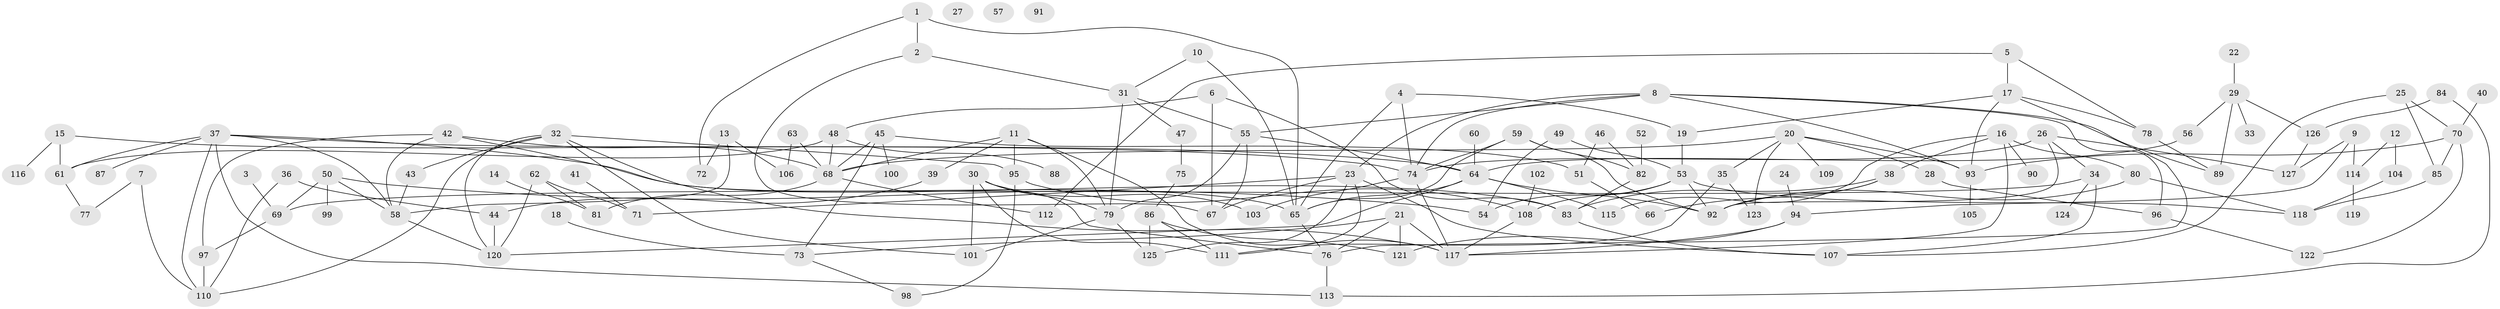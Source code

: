 // Generated by graph-tools (version 1.1) at 2025/25/03/09/25 03:25:18]
// undirected, 127 vertices, 201 edges
graph export_dot {
graph [start="1"]
  node [color=gray90,style=filled];
  1;
  2;
  3;
  4;
  5;
  6;
  7;
  8;
  9;
  10;
  11;
  12;
  13;
  14;
  15;
  16;
  17;
  18;
  19;
  20;
  21;
  22;
  23;
  24;
  25;
  26;
  27;
  28;
  29;
  30;
  31;
  32;
  33;
  34;
  35;
  36;
  37;
  38;
  39;
  40;
  41;
  42;
  43;
  44;
  45;
  46;
  47;
  48;
  49;
  50;
  51;
  52;
  53;
  54;
  55;
  56;
  57;
  58;
  59;
  60;
  61;
  62;
  63;
  64;
  65;
  66;
  67;
  68;
  69;
  70;
  71;
  72;
  73;
  74;
  75;
  76;
  77;
  78;
  79;
  80;
  81;
  82;
  83;
  84;
  85;
  86;
  87;
  88;
  89;
  90;
  91;
  92;
  93;
  94;
  95;
  96;
  97;
  98;
  99;
  100;
  101;
  102;
  103;
  104;
  105;
  106;
  107;
  108;
  109;
  110;
  111;
  112;
  113;
  114;
  115;
  116;
  117;
  118;
  119;
  120;
  121;
  122;
  123;
  124;
  125;
  126;
  127;
  1 -- 2;
  1 -- 65;
  1 -- 72;
  2 -- 31;
  2 -- 67;
  3 -- 69;
  4 -- 19;
  4 -- 65;
  4 -- 74;
  5 -- 17;
  5 -- 78;
  5 -- 112;
  6 -- 48;
  6 -- 67;
  6 -- 83;
  7 -- 77;
  7 -- 110;
  8 -- 23;
  8 -- 55;
  8 -- 74;
  8 -- 89;
  8 -- 93;
  8 -- 96;
  9 -- 94;
  9 -- 114;
  9 -- 127;
  10 -- 31;
  10 -- 65;
  11 -- 39;
  11 -- 68;
  11 -- 79;
  11 -- 95;
  11 -- 117;
  12 -- 104;
  12 -- 114;
  13 -- 58;
  13 -- 72;
  13 -- 106;
  14 -- 81;
  15 -- 61;
  15 -- 74;
  15 -- 116;
  16 -- 38;
  16 -- 80;
  16 -- 90;
  16 -- 115;
  16 -- 117;
  17 -- 19;
  17 -- 76;
  17 -- 78;
  17 -- 93;
  18 -- 73;
  19 -- 53;
  20 -- 28;
  20 -- 35;
  20 -- 68;
  20 -- 93;
  20 -- 109;
  20 -- 123;
  21 -- 73;
  21 -- 76;
  21 -- 117;
  21 -- 121;
  22 -- 29;
  23 -- 67;
  23 -- 71;
  23 -- 107;
  23 -- 111;
  23 -- 125;
  24 -- 94;
  25 -- 70;
  25 -- 85;
  25 -- 107;
  26 -- 34;
  26 -- 74;
  26 -- 92;
  26 -- 127;
  28 -- 96;
  29 -- 33;
  29 -- 56;
  29 -- 89;
  29 -- 126;
  30 -- 76;
  30 -- 79;
  30 -- 101;
  30 -- 103;
  30 -- 111;
  31 -- 47;
  31 -- 55;
  31 -- 79;
  32 -- 43;
  32 -- 95;
  32 -- 101;
  32 -- 110;
  32 -- 117;
  32 -- 120;
  34 -- 69;
  34 -- 107;
  34 -- 124;
  35 -- 111;
  35 -- 123;
  36 -- 44;
  36 -- 110;
  37 -- 58;
  37 -- 61;
  37 -- 64;
  37 -- 83;
  37 -- 87;
  37 -- 110;
  37 -- 113;
  38 -- 66;
  38 -- 83;
  38 -- 92;
  39 -- 44;
  40 -- 70;
  41 -- 71;
  42 -- 58;
  42 -- 65;
  42 -- 68;
  42 -- 97;
  43 -- 58;
  44 -- 120;
  45 -- 51;
  45 -- 68;
  45 -- 73;
  45 -- 100;
  46 -- 51;
  46 -- 82;
  47 -- 75;
  48 -- 61;
  48 -- 68;
  48 -- 88;
  49 -- 53;
  49 -- 54;
  50 -- 54;
  50 -- 58;
  50 -- 69;
  50 -- 99;
  51 -- 66;
  52 -- 82;
  53 -- 54;
  53 -- 92;
  53 -- 108;
  53 -- 118;
  55 -- 64;
  55 -- 67;
  55 -- 79;
  56 -- 64;
  58 -- 120;
  59 -- 65;
  59 -- 74;
  59 -- 82;
  59 -- 92;
  60 -- 64;
  61 -- 77;
  62 -- 71;
  62 -- 81;
  62 -- 120;
  63 -- 68;
  63 -- 106;
  64 -- 65;
  64 -- 92;
  64 -- 115;
  64 -- 120;
  65 -- 76;
  68 -- 81;
  68 -- 112;
  69 -- 97;
  70 -- 85;
  70 -- 93;
  70 -- 122;
  73 -- 98;
  74 -- 103;
  74 -- 117;
  75 -- 86;
  76 -- 113;
  78 -- 89;
  79 -- 101;
  79 -- 125;
  80 -- 92;
  80 -- 118;
  82 -- 83;
  83 -- 107;
  84 -- 113;
  84 -- 126;
  85 -- 118;
  86 -- 111;
  86 -- 121;
  86 -- 125;
  93 -- 105;
  94 -- 117;
  94 -- 121;
  95 -- 98;
  95 -- 108;
  96 -- 122;
  97 -- 110;
  102 -- 108;
  104 -- 118;
  108 -- 117;
  114 -- 119;
  126 -- 127;
}
